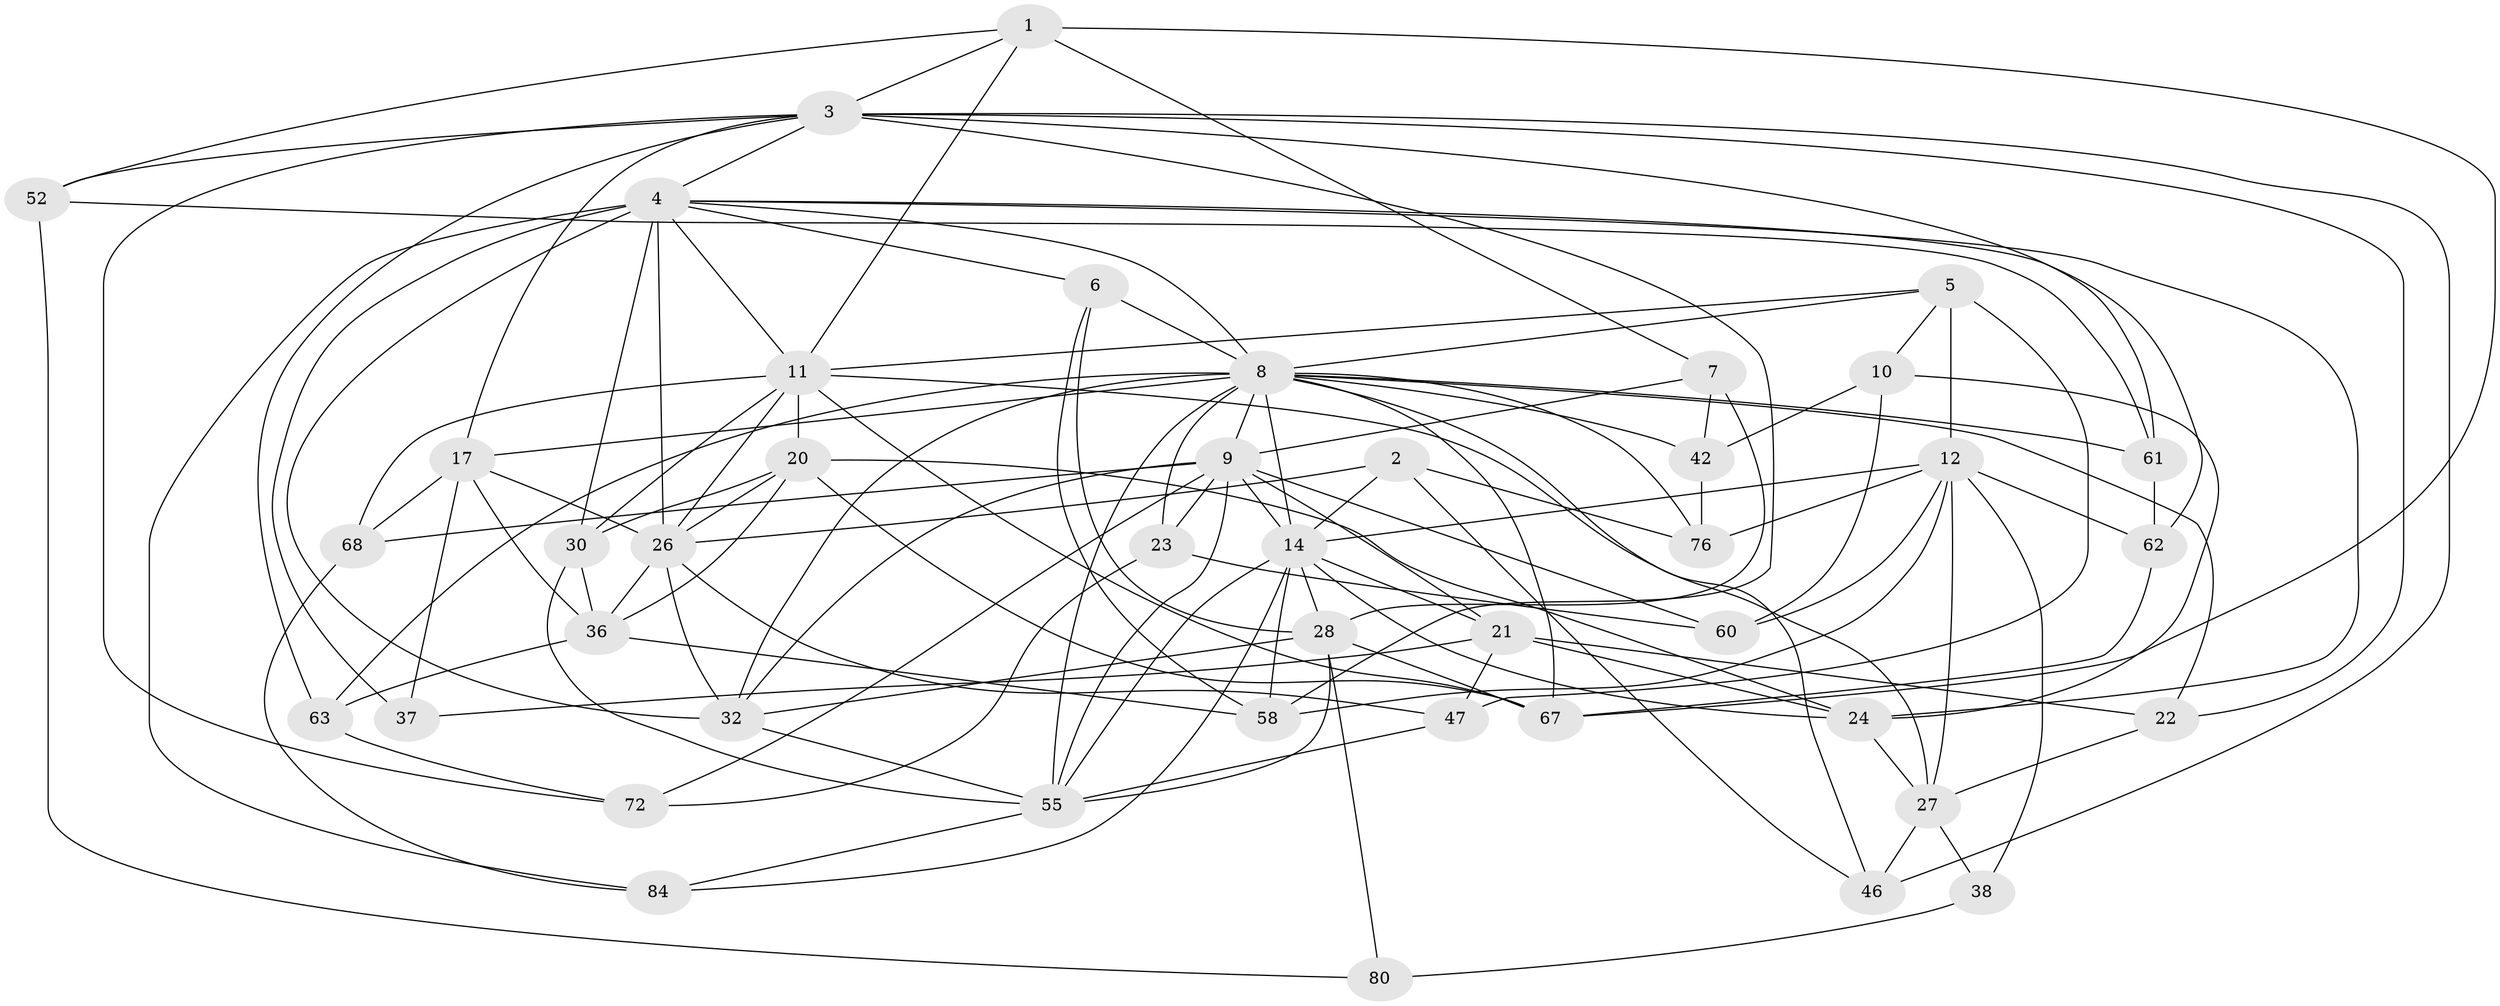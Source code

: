 // original degree distribution, {4: 1.0}
// Generated by graph-tools (version 1.1) at 2025/21/03/04/25 18:21:02]
// undirected, 43 vertices, 123 edges
graph export_dot {
graph [start="1"]
  node [color=gray90,style=filled];
  1 [super="+33"];
  2;
  3 [super="+49+18"];
  4 [super="+77+39"];
  5 [super="+73"];
  6;
  7;
  8 [super="+44+16"];
  9 [super="+13"];
  10;
  11 [super="+86+19"];
  12 [super="+31+50+71"];
  14 [super="+56+75+54"];
  17 [super="+34"];
  20 [super="+41"];
  21 [super="+45"];
  22;
  23;
  24 [super="+25"];
  26 [super="+51+40"];
  27 [super="+87"];
  28 [super="+29+74"];
  30 [super="+35"];
  32 [super="+64"];
  36 [super="+59+70"];
  37;
  38;
  42;
  46;
  47;
  52;
  55 [super="+57+65"];
  58 [super="+66"];
  60;
  61;
  62;
  63;
  67 [super="+83"];
  68;
  72;
  76;
  80;
  84;
  1 -- 7;
  1 -- 11 [weight=2];
  1 -- 67;
  1 -- 3;
  1 -- 52;
  2 -- 76;
  2 -- 46;
  2 -- 26;
  2 -- 14;
  3 -- 61;
  3 -- 46;
  3 -- 22;
  3 -- 17;
  3 -- 52;
  3 -- 72;
  3 -- 58;
  3 -- 63;
  3 -- 4;
  4 -- 24;
  4 -- 62;
  4 -- 26;
  4 -- 37 [weight=2];
  4 -- 6;
  4 -- 32;
  4 -- 84;
  4 -- 8;
  4 -- 11;
  4 -- 30;
  5 -- 10;
  5 -- 8;
  5 -- 11;
  5 -- 12 [weight=2];
  5 -- 47;
  6 -- 58;
  6 -- 8;
  6 -- 28;
  7 -- 42;
  7 -- 9;
  7 -- 28;
  8 -- 46;
  8 -- 67;
  8 -- 76;
  8 -- 23;
  8 -- 63;
  8 -- 9;
  8 -- 42;
  8 -- 14;
  8 -- 22;
  8 -- 61;
  8 -- 55;
  8 -- 32;
  8 -- 17;
  9 -- 68;
  9 -- 32;
  9 -- 72;
  9 -- 14;
  9 -- 21;
  9 -- 55;
  9 -- 23;
  9 -- 60;
  10 -- 42;
  10 -- 60;
  10 -- 24;
  11 -- 68;
  11 -- 30;
  11 -- 67;
  11 -- 20;
  11 -- 27;
  11 -- 26;
  12 -- 58;
  12 -- 27;
  12 -- 62;
  12 -- 38 [weight=2];
  12 -- 14;
  12 -- 60;
  12 -- 76;
  14 -- 84;
  14 -- 58;
  14 -- 21;
  14 -- 55;
  14 -- 24;
  14 -- 28;
  17 -- 26;
  17 -- 37;
  17 -- 36;
  17 -- 68;
  20 -- 67;
  20 -- 26;
  20 -- 30;
  20 -- 24;
  20 -- 36;
  21 -- 24;
  21 -- 47;
  21 -- 37;
  21 -- 22;
  22 -- 27;
  23 -- 60;
  23 -- 72;
  24 -- 27;
  26 -- 47;
  26 -- 32;
  26 -- 36;
  27 -- 46;
  27 -- 38;
  28 -- 67;
  28 -- 80 [weight=2];
  28 -- 55;
  28 -- 32;
  30 -- 36 [weight=2];
  30 -- 55;
  32 -- 55;
  36 -- 58 [weight=2];
  36 -- 63;
  38 -- 80;
  42 -- 76;
  47 -- 55;
  52 -- 61;
  52 -- 80;
  55 -- 84;
  61 -- 62;
  62 -- 67;
  63 -- 72;
  68 -- 84;
}
